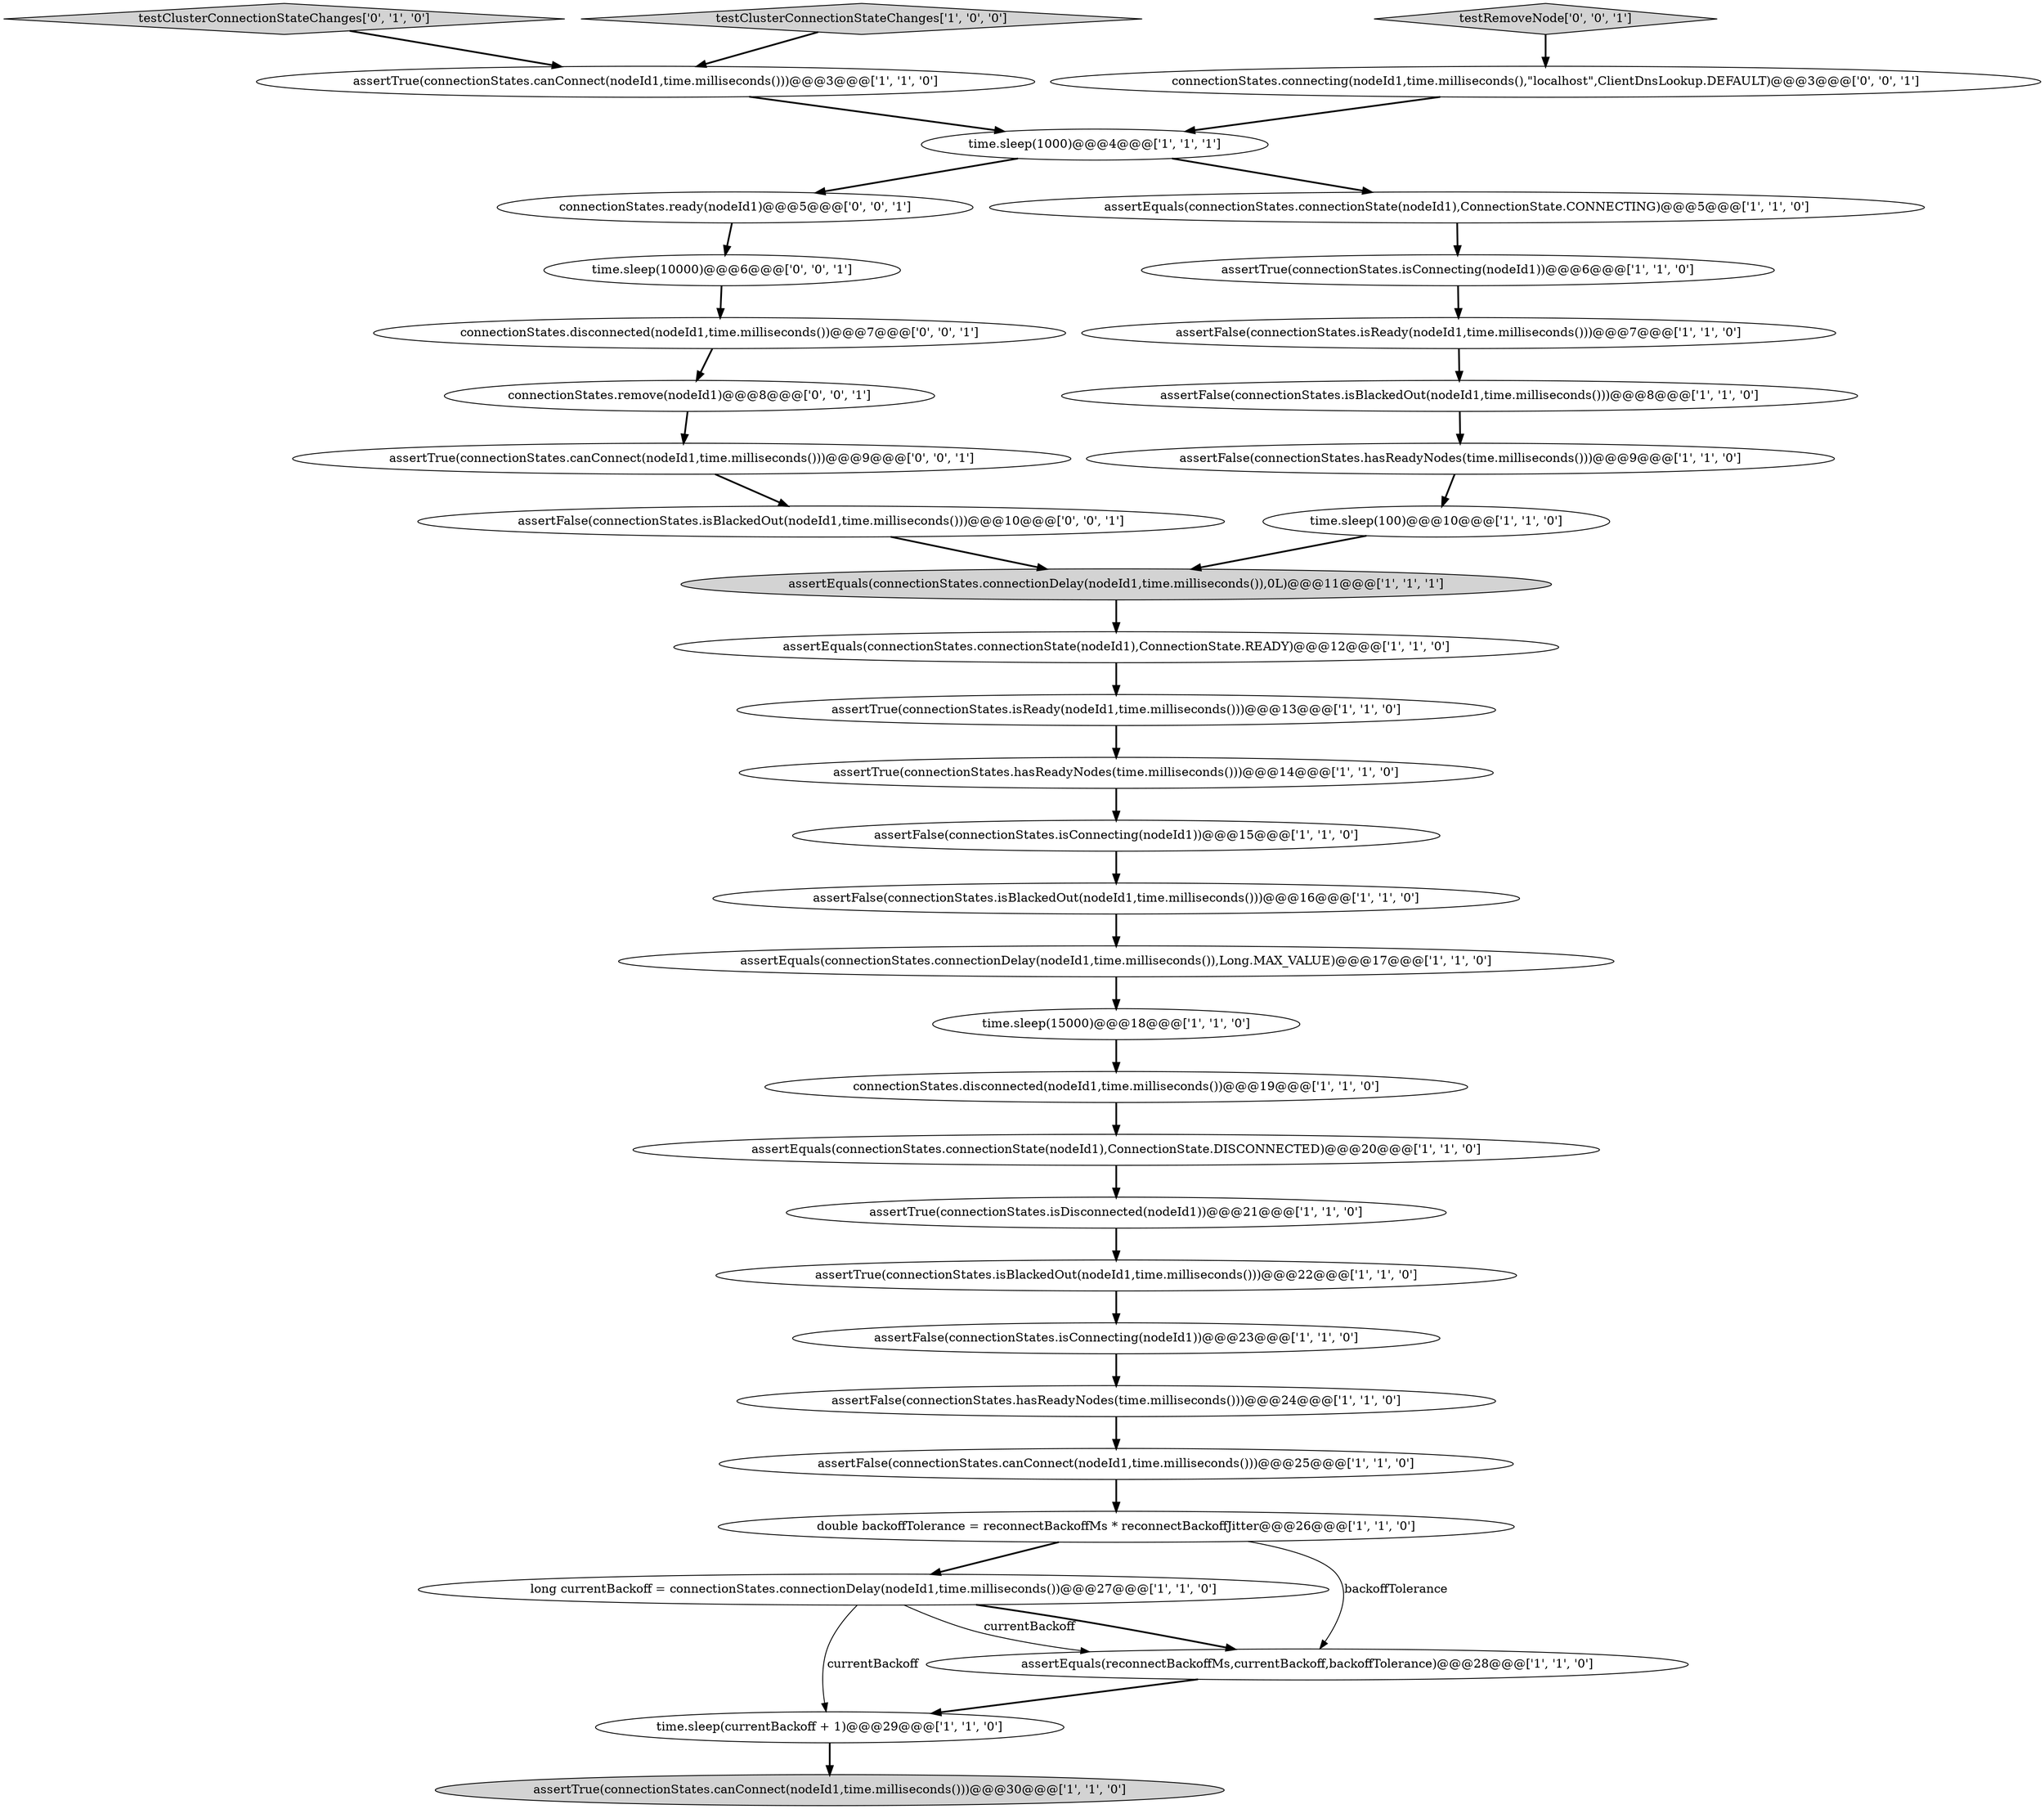 digraph {
31 [style = filled, label = "connectionStates.connecting(nodeId1,time.milliseconds(),\"localhost\",ClientDnsLookup.DEFAULT)@@@3@@@['0', '0', '1']", fillcolor = white, shape = ellipse image = "AAA0AAABBB3BBB"];
35 [style = filled, label = "connectionStates.ready(nodeId1)@@@5@@@['0', '0', '1']", fillcolor = white, shape = ellipse image = "AAA0AAABBB3BBB"];
25 [style = filled, label = "long currentBackoff = connectionStates.connectionDelay(nodeId1,time.milliseconds())@@@27@@@['1', '1', '0']", fillcolor = white, shape = ellipse image = "AAA0AAABBB1BBB"];
22 [style = filled, label = "assertTrue(connectionStates.isDisconnected(nodeId1))@@@21@@@['1', '1', '0']", fillcolor = white, shape = ellipse image = "AAA0AAABBB1BBB"];
5 [style = filled, label = "assertEquals(reconnectBackoffMs,currentBackoff,backoffTolerance)@@@28@@@['1', '1', '0']", fillcolor = white, shape = ellipse image = "AAA0AAABBB1BBB"];
3 [style = filled, label = "time.sleep(1000)@@@4@@@['1', '1', '1']", fillcolor = white, shape = ellipse image = "AAA0AAABBB1BBB"];
2 [style = filled, label = "assertFalse(connectionStates.hasReadyNodes(time.milliseconds()))@@@24@@@['1', '1', '0']", fillcolor = white, shape = ellipse image = "AAA0AAABBB1BBB"];
11 [style = filled, label = "assertFalse(connectionStates.hasReadyNodes(time.milliseconds()))@@@9@@@['1', '1', '0']", fillcolor = white, shape = ellipse image = "AAA0AAABBB1BBB"];
12 [style = filled, label = "assertTrue(connectionStates.hasReadyNodes(time.milliseconds()))@@@14@@@['1', '1', '0']", fillcolor = white, shape = ellipse image = "AAA0AAABBB1BBB"];
18 [style = filled, label = "time.sleep(currentBackoff + 1)@@@29@@@['1', '1', '0']", fillcolor = white, shape = ellipse image = "AAA0AAABBB1BBB"];
13 [style = filled, label = "assertEquals(connectionStates.connectionDelay(nodeId1,time.milliseconds()),0L)@@@11@@@['1', '1', '1']", fillcolor = lightgray, shape = ellipse image = "AAA0AAABBB1BBB"];
23 [style = filled, label = "assertFalse(connectionStates.isReady(nodeId1,time.milliseconds()))@@@7@@@['1', '1', '0']", fillcolor = white, shape = ellipse image = "AAA0AAABBB1BBB"];
29 [style = filled, label = "testClusterConnectionStateChanges['0', '1', '0']", fillcolor = lightgray, shape = diamond image = "AAA0AAABBB2BBB"];
28 [style = filled, label = "assertTrue(connectionStates.canConnect(nodeId1,time.milliseconds()))@@@3@@@['1', '1', '0']", fillcolor = white, shape = ellipse image = "AAA0AAABBB1BBB"];
20 [style = filled, label = "assertTrue(connectionStates.isConnecting(nodeId1))@@@6@@@['1', '1', '0']", fillcolor = white, shape = ellipse image = "AAA0AAABBB1BBB"];
8 [style = filled, label = "assertTrue(connectionStates.isReady(nodeId1,time.milliseconds()))@@@13@@@['1', '1', '0']", fillcolor = white, shape = ellipse image = "AAA0AAABBB1BBB"];
24 [style = filled, label = "assertEquals(connectionStates.connectionState(nodeId1),ConnectionState.DISCONNECTED)@@@20@@@['1', '1', '0']", fillcolor = white, shape = ellipse image = "AAA0AAABBB1BBB"];
4 [style = filled, label = "assertFalse(connectionStates.isBlackedOut(nodeId1,time.milliseconds()))@@@8@@@['1', '1', '0']", fillcolor = white, shape = ellipse image = "AAA0AAABBB1BBB"];
36 [style = filled, label = "testRemoveNode['0', '0', '1']", fillcolor = lightgray, shape = diamond image = "AAA0AAABBB3BBB"];
16 [style = filled, label = "time.sleep(100)@@@10@@@['1', '1', '0']", fillcolor = white, shape = ellipse image = "AAA0AAABBB1BBB"];
15 [style = filled, label = "assertEquals(connectionStates.connectionState(nodeId1),ConnectionState.READY)@@@12@@@['1', '1', '0']", fillcolor = white, shape = ellipse image = "AAA0AAABBB1BBB"];
33 [style = filled, label = "connectionStates.remove(nodeId1)@@@8@@@['0', '0', '1']", fillcolor = white, shape = ellipse image = "AAA0AAABBB3BBB"];
34 [style = filled, label = "assertFalse(connectionStates.isBlackedOut(nodeId1,time.milliseconds()))@@@10@@@['0', '0', '1']", fillcolor = white, shape = ellipse image = "AAA0AAABBB3BBB"];
30 [style = filled, label = "connectionStates.disconnected(nodeId1,time.milliseconds())@@@7@@@['0', '0', '1']", fillcolor = white, shape = ellipse image = "AAA0AAABBB3BBB"];
26 [style = filled, label = "assertTrue(connectionStates.canConnect(nodeId1,time.milliseconds()))@@@30@@@['1', '1', '0']", fillcolor = lightgray, shape = ellipse image = "AAA0AAABBB1BBB"];
9 [style = filled, label = "assertTrue(connectionStates.isBlackedOut(nodeId1,time.milliseconds()))@@@22@@@['1', '1', '0']", fillcolor = white, shape = ellipse image = "AAA0AAABBB1BBB"];
17 [style = filled, label = "assertFalse(connectionStates.isConnecting(nodeId1))@@@23@@@['1', '1', '0']", fillcolor = white, shape = ellipse image = "AAA0AAABBB1BBB"];
37 [style = filled, label = "assertTrue(connectionStates.canConnect(nodeId1,time.milliseconds()))@@@9@@@['0', '0', '1']", fillcolor = white, shape = ellipse image = "AAA0AAABBB3BBB"];
7 [style = filled, label = "double backoffTolerance = reconnectBackoffMs * reconnectBackoffJitter@@@26@@@['1', '1', '0']", fillcolor = white, shape = ellipse image = "AAA0AAABBB1BBB"];
1 [style = filled, label = "assertEquals(connectionStates.connectionDelay(nodeId1,time.milliseconds()),Long.MAX_VALUE)@@@17@@@['1', '1', '0']", fillcolor = white, shape = ellipse image = "AAA0AAABBB1BBB"];
27 [style = filled, label = "assertFalse(connectionStates.isConnecting(nodeId1))@@@15@@@['1', '1', '0']", fillcolor = white, shape = ellipse image = "AAA0AAABBB1BBB"];
6 [style = filled, label = "assertFalse(connectionStates.isBlackedOut(nodeId1,time.milliseconds()))@@@16@@@['1', '1', '0']", fillcolor = white, shape = ellipse image = "AAA0AAABBB1BBB"];
21 [style = filled, label = "assertEquals(connectionStates.connectionState(nodeId1),ConnectionState.CONNECTING)@@@5@@@['1', '1', '0']", fillcolor = white, shape = ellipse image = "AAA0AAABBB1BBB"];
10 [style = filled, label = "assertFalse(connectionStates.canConnect(nodeId1,time.milliseconds()))@@@25@@@['1', '1', '0']", fillcolor = white, shape = ellipse image = "AAA0AAABBB1BBB"];
19 [style = filled, label = "time.sleep(15000)@@@18@@@['1', '1', '0']", fillcolor = white, shape = ellipse image = "AAA0AAABBB1BBB"];
14 [style = filled, label = "connectionStates.disconnected(nodeId1,time.milliseconds())@@@19@@@['1', '1', '0']", fillcolor = white, shape = ellipse image = "AAA0AAABBB1BBB"];
0 [style = filled, label = "testClusterConnectionStateChanges['1', '0', '0']", fillcolor = lightgray, shape = diamond image = "AAA0AAABBB1BBB"];
32 [style = filled, label = "time.sleep(10000)@@@6@@@['0', '0', '1']", fillcolor = white, shape = ellipse image = "AAA0AAABBB3BBB"];
25->18 [style = solid, label="currentBackoff"];
11->16 [style = bold, label=""];
14->24 [style = bold, label=""];
16->13 [style = bold, label=""];
30->33 [style = bold, label=""];
22->9 [style = bold, label=""];
18->26 [style = bold, label=""];
34->13 [style = bold, label=""];
36->31 [style = bold, label=""];
23->4 [style = bold, label=""];
35->32 [style = bold, label=""];
9->17 [style = bold, label=""];
5->18 [style = bold, label=""];
2->10 [style = bold, label=""];
24->22 [style = bold, label=""];
32->30 [style = bold, label=""];
10->7 [style = bold, label=""];
27->6 [style = bold, label=""];
29->28 [style = bold, label=""];
3->35 [style = bold, label=""];
6->1 [style = bold, label=""];
21->20 [style = bold, label=""];
19->14 [style = bold, label=""];
20->23 [style = bold, label=""];
17->2 [style = bold, label=""];
7->5 [style = solid, label="backoffTolerance"];
37->34 [style = bold, label=""];
3->21 [style = bold, label=""];
25->5 [style = bold, label=""];
7->25 [style = bold, label=""];
28->3 [style = bold, label=""];
13->15 [style = bold, label=""];
31->3 [style = bold, label=""];
1->19 [style = bold, label=""];
4->11 [style = bold, label=""];
33->37 [style = bold, label=""];
12->27 [style = bold, label=""];
15->8 [style = bold, label=""];
8->12 [style = bold, label=""];
0->28 [style = bold, label=""];
25->5 [style = solid, label="currentBackoff"];
}
